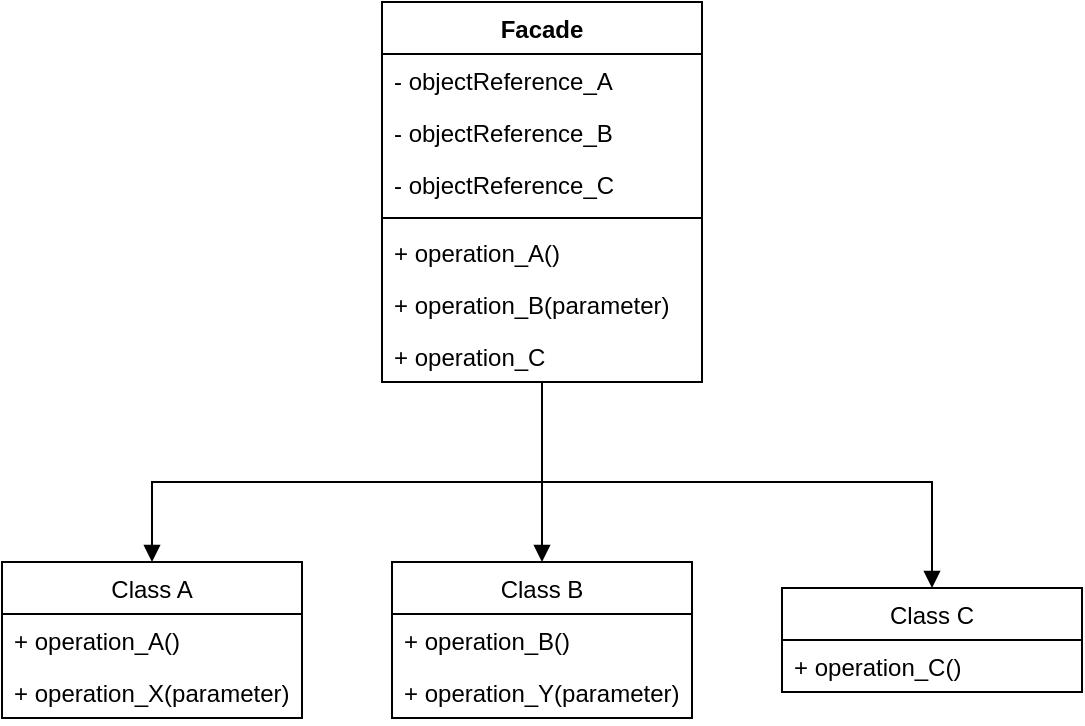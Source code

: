 <mxfile version="16.2.7" type="github">
  <diagram id="C5RBs43oDa-KdzZeNtuy" name="Page-1">
    <mxGraphModel dx="700" dy="752" grid="1" gridSize="10" guides="1" tooltips="1" connect="1" arrows="1" fold="1" page="1" pageScale="1" pageWidth="827" pageHeight="1169" math="0" shadow="0">
      <root>
        <mxCell id="WIyWlLk6GJQsqaUBKTNV-0" />
        <mxCell id="WIyWlLk6GJQsqaUBKTNV-1" parent="WIyWlLk6GJQsqaUBKTNV-0" />
        <mxCell id="PiKlgBCRDQykVT986jr--0" value="Facade" style="swimlane;fontStyle=1;align=center;verticalAlign=top;childLayout=stackLayout;horizontal=1;startSize=26;horizontalStack=0;resizeParent=1;resizeParentMax=0;resizeLast=0;collapsible=1;marginBottom=0;" vertex="1" parent="WIyWlLk6GJQsqaUBKTNV-1">
          <mxGeometry x="320" y="120" width="160" height="190" as="geometry" />
        </mxCell>
        <mxCell id="PiKlgBCRDQykVT986jr--1" value="- objectReference_A" style="text;strokeColor=none;fillColor=none;align=left;verticalAlign=top;spacingLeft=4;spacingRight=4;overflow=hidden;rotatable=0;points=[[0,0.5],[1,0.5]];portConstraint=eastwest;" vertex="1" parent="PiKlgBCRDQykVT986jr--0">
          <mxGeometry y="26" width="160" height="26" as="geometry" />
        </mxCell>
        <mxCell id="PiKlgBCRDQykVT986jr--8" value="- objectReference_B" style="text;strokeColor=none;fillColor=none;align=left;verticalAlign=top;spacingLeft=4;spacingRight=4;overflow=hidden;rotatable=0;points=[[0,0.5],[1,0.5]];portConstraint=eastwest;" vertex="1" parent="PiKlgBCRDQykVT986jr--0">
          <mxGeometry y="52" width="160" height="26" as="geometry" />
        </mxCell>
        <mxCell id="PiKlgBCRDQykVT986jr--7" value="- objectReference_C" style="text;strokeColor=none;fillColor=none;align=left;verticalAlign=top;spacingLeft=4;spacingRight=4;overflow=hidden;rotatable=0;points=[[0,0.5],[1,0.5]];portConstraint=eastwest;" vertex="1" parent="PiKlgBCRDQykVT986jr--0">
          <mxGeometry y="78" width="160" height="26" as="geometry" />
        </mxCell>
        <mxCell id="PiKlgBCRDQykVT986jr--2" value="" style="line;strokeWidth=1;fillColor=none;align=left;verticalAlign=middle;spacingTop=-1;spacingLeft=3;spacingRight=3;rotatable=0;labelPosition=right;points=[];portConstraint=eastwest;" vertex="1" parent="PiKlgBCRDQykVT986jr--0">
          <mxGeometry y="104" width="160" height="8" as="geometry" />
        </mxCell>
        <mxCell id="PiKlgBCRDQykVT986jr--3" value="+ operation_A()" style="text;strokeColor=none;fillColor=none;align=left;verticalAlign=top;spacingLeft=4;spacingRight=4;overflow=hidden;rotatable=0;points=[[0,0.5],[1,0.5]];portConstraint=eastwest;" vertex="1" parent="PiKlgBCRDQykVT986jr--0">
          <mxGeometry y="112" width="160" height="26" as="geometry" />
        </mxCell>
        <mxCell id="PiKlgBCRDQykVT986jr--4" value="+ operation_B(parameter)" style="text;strokeColor=none;fillColor=none;align=left;verticalAlign=top;spacingLeft=4;spacingRight=4;overflow=hidden;rotatable=0;points=[[0,0.5],[1,0.5]];portConstraint=eastwest;" vertex="1" parent="PiKlgBCRDQykVT986jr--0">
          <mxGeometry y="138" width="160" height="26" as="geometry" />
        </mxCell>
        <mxCell id="PiKlgBCRDQykVT986jr--5" value="+ operation_C" style="text;strokeColor=none;fillColor=none;align=left;verticalAlign=top;spacingLeft=4;spacingRight=4;overflow=hidden;rotatable=0;points=[[0,0.5],[1,0.5]];portConstraint=eastwest;" vertex="1" parent="PiKlgBCRDQykVT986jr--0">
          <mxGeometry y="164" width="160" height="26" as="geometry" />
        </mxCell>
        <mxCell id="PiKlgBCRDQykVT986jr--13" value="Class A" style="swimlane;fontStyle=0;childLayout=stackLayout;horizontal=1;startSize=26;fillColor=none;horizontalStack=0;resizeParent=1;resizeParentMax=0;resizeLast=0;collapsible=1;marginBottom=0;" vertex="1" parent="WIyWlLk6GJQsqaUBKTNV-1">
          <mxGeometry x="130" y="400" width="150" height="78" as="geometry" />
        </mxCell>
        <mxCell id="PiKlgBCRDQykVT986jr--14" value="+ operation_A()" style="text;strokeColor=none;fillColor=none;align=left;verticalAlign=top;spacingLeft=4;spacingRight=4;overflow=hidden;rotatable=0;points=[[0,0.5],[1,0.5]];portConstraint=eastwest;" vertex="1" parent="PiKlgBCRDQykVT986jr--13">
          <mxGeometry y="26" width="150" height="26" as="geometry" />
        </mxCell>
        <mxCell id="PiKlgBCRDQykVT986jr--15" value="+ operation_X(parameter)" style="text;strokeColor=none;fillColor=none;align=left;verticalAlign=top;spacingLeft=4;spacingRight=4;overflow=hidden;rotatable=0;points=[[0,0.5],[1,0.5]];portConstraint=eastwest;" vertex="1" parent="PiKlgBCRDQykVT986jr--13">
          <mxGeometry y="52" width="150" height="26" as="geometry" />
        </mxCell>
        <mxCell id="PiKlgBCRDQykVT986jr--17" value="Class C" style="swimlane;fontStyle=0;childLayout=stackLayout;horizontal=1;startSize=26;fillColor=none;horizontalStack=0;resizeParent=1;resizeParentMax=0;resizeLast=0;collapsible=1;marginBottom=0;" vertex="1" parent="WIyWlLk6GJQsqaUBKTNV-1">
          <mxGeometry x="520" y="413" width="150" height="52" as="geometry" />
        </mxCell>
        <mxCell id="PiKlgBCRDQykVT986jr--18" value="+ operation_C()" style="text;strokeColor=none;fillColor=none;align=left;verticalAlign=top;spacingLeft=4;spacingRight=4;overflow=hidden;rotatable=0;points=[[0,0.5],[1,0.5]];portConstraint=eastwest;" vertex="1" parent="PiKlgBCRDQykVT986jr--17">
          <mxGeometry y="26" width="150" height="26" as="geometry" />
        </mxCell>
        <mxCell id="PiKlgBCRDQykVT986jr--20" value="Class B" style="swimlane;fontStyle=0;childLayout=stackLayout;horizontal=1;startSize=26;fillColor=none;horizontalStack=0;resizeParent=1;resizeParentMax=0;resizeLast=0;collapsible=1;marginBottom=0;" vertex="1" parent="WIyWlLk6GJQsqaUBKTNV-1">
          <mxGeometry x="325" y="400" width="150" height="78" as="geometry" />
        </mxCell>
        <mxCell id="PiKlgBCRDQykVT986jr--21" value="+ operation_B()" style="text;strokeColor=none;fillColor=none;align=left;verticalAlign=top;spacingLeft=4;spacingRight=4;overflow=hidden;rotatable=0;points=[[0,0.5],[1,0.5]];portConstraint=eastwest;" vertex="1" parent="PiKlgBCRDQykVT986jr--20">
          <mxGeometry y="26" width="150" height="26" as="geometry" />
        </mxCell>
        <mxCell id="PiKlgBCRDQykVT986jr--22" value="+ operation_Y(parameter)" style="text;strokeColor=none;fillColor=none;align=left;verticalAlign=top;spacingLeft=4;spacingRight=4;overflow=hidden;rotatable=0;points=[[0,0.5],[1,0.5]];portConstraint=eastwest;" vertex="1" parent="PiKlgBCRDQykVT986jr--20">
          <mxGeometry y="52" width="150" height="26" as="geometry" />
        </mxCell>
        <mxCell id="PiKlgBCRDQykVT986jr--26" value="" style="html=1;verticalAlign=bottom;endArrow=block;rounded=0;edgeStyle=orthogonalEdgeStyle;" edge="1" parent="WIyWlLk6GJQsqaUBKTNV-1" source="PiKlgBCRDQykVT986jr--0" target="PiKlgBCRDQykVT986jr--13">
          <mxGeometry width="80" relative="1" as="geometry">
            <mxPoint x="330" y="390" as="sourcePoint" />
            <mxPoint x="410" y="390" as="targetPoint" />
            <Array as="points">
              <mxPoint x="400" y="360" />
              <mxPoint x="205" y="360" />
            </Array>
          </mxGeometry>
        </mxCell>
        <mxCell id="PiKlgBCRDQykVT986jr--27" value="" style="html=1;verticalAlign=bottom;endArrow=block;rounded=0;edgeStyle=orthogonalEdgeStyle;" edge="1" parent="WIyWlLk6GJQsqaUBKTNV-1" source="PiKlgBCRDQykVT986jr--0" target="PiKlgBCRDQykVT986jr--17">
          <mxGeometry width="80" relative="1" as="geometry">
            <mxPoint x="410" y="320" as="sourcePoint" />
            <mxPoint x="215" y="410" as="targetPoint" />
            <Array as="points">
              <mxPoint x="400" y="360" />
              <mxPoint x="595" y="360" />
            </Array>
          </mxGeometry>
        </mxCell>
        <mxCell id="PiKlgBCRDQykVT986jr--28" value="" style="html=1;verticalAlign=bottom;endArrow=block;rounded=0;edgeStyle=orthogonalEdgeStyle;" edge="1" parent="WIyWlLk6GJQsqaUBKTNV-1" source="PiKlgBCRDQykVT986jr--0" target="PiKlgBCRDQykVT986jr--20">
          <mxGeometry width="80" relative="1" as="geometry">
            <mxPoint x="420" y="330" as="sourcePoint" />
            <mxPoint x="225" y="420" as="targetPoint" />
            <Array as="points">
              <mxPoint x="400" y="340" />
              <mxPoint x="400" y="340" />
            </Array>
          </mxGeometry>
        </mxCell>
      </root>
    </mxGraphModel>
  </diagram>
</mxfile>
